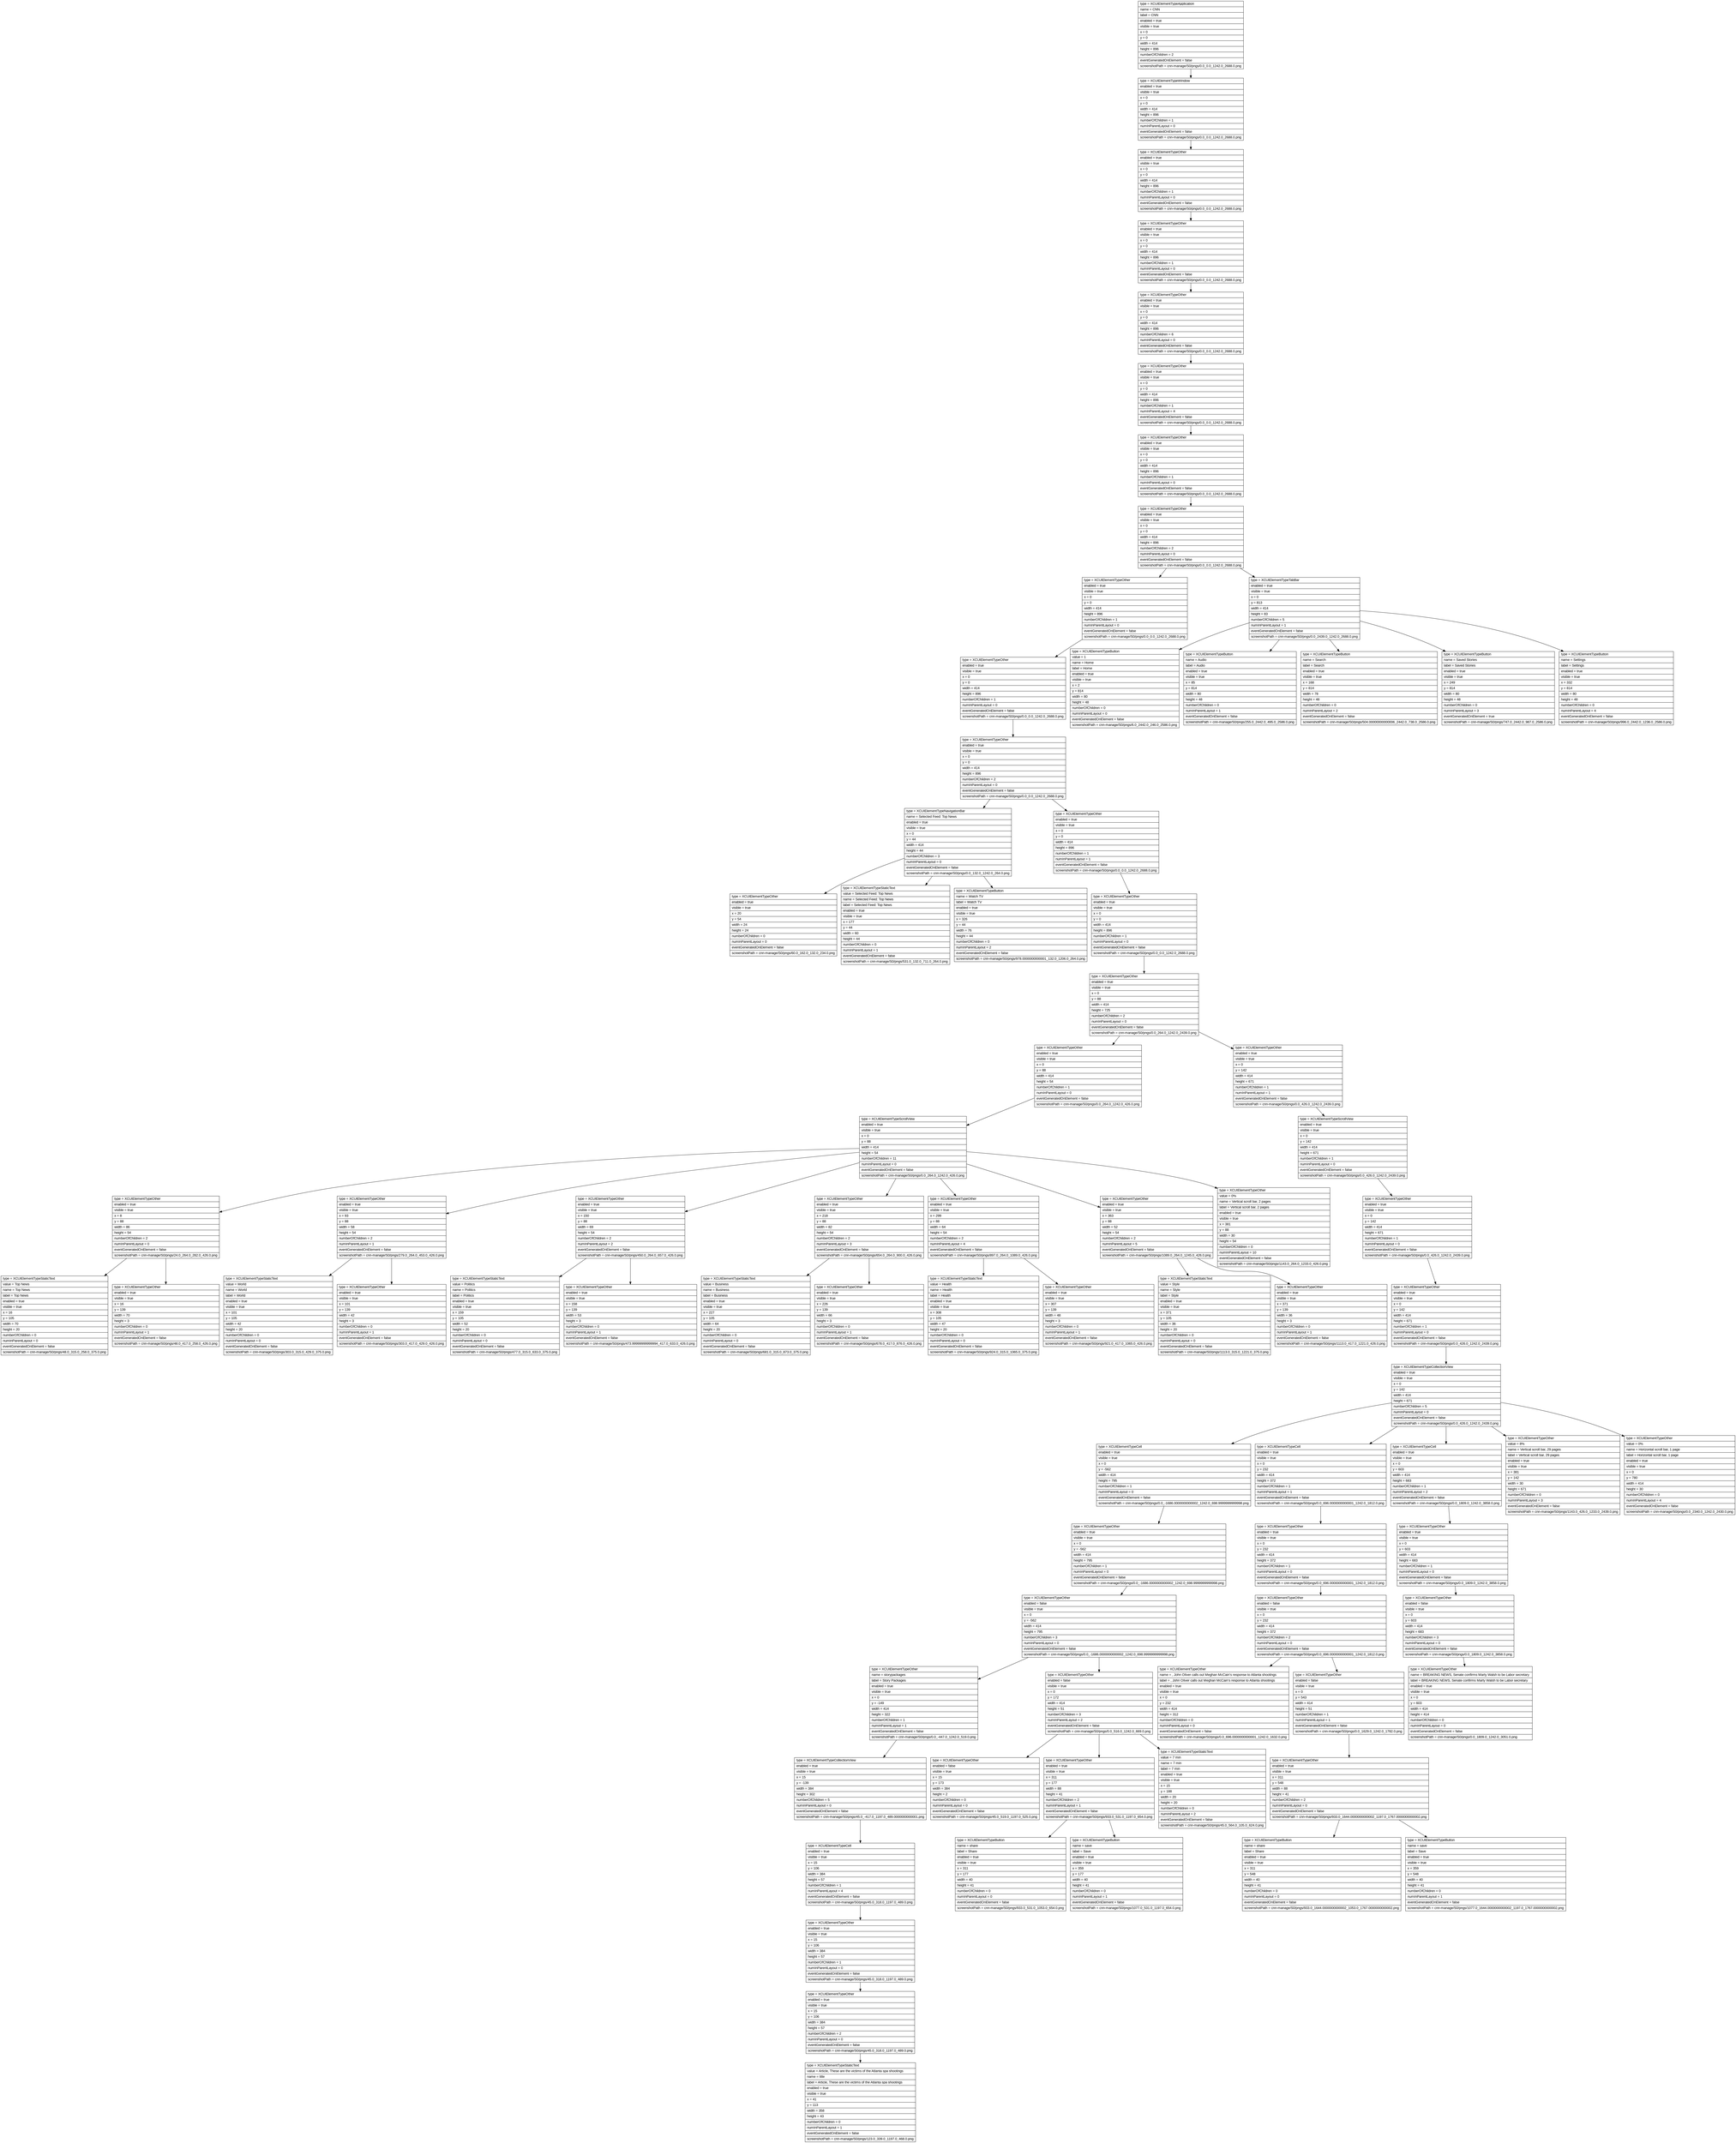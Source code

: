 digraph Layout {

	node [shape=record fontname=Arial];

	0	[label="{type = XCUIElementTypeApplication\l|name = CNN\l|label = CNN\l|enabled = true\l|visible = true\l|x = 0\l|y = 0\l|width = 414\l|height = 896\l|numberOfChildren = 2\l|eventGeneratedOnElement = false \l|screenshotPath = cnn-manage/S0/pngs/0.0_0.0_1242.0_2688.0.png\l}"]
	1	[label="{type = XCUIElementTypeWindow\l|enabled = true\l|visible = true\l|x = 0\l|y = 0\l|width = 414\l|height = 896\l|numberOfChildren = 1\l|numInParentLayout = 0\l|eventGeneratedOnElement = false \l|screenshotPath = cnn-manage/S0/pngs/0.0_0.0_1242.0_2688.0.png\l}"]
	2	[label="{type = XCUIElementTypeOther\l|enabled = true\l|visible = true\l|x = 0\l|y = 0\l|width = 414\l|height = 896\l|numberOfChildren = 1\l|numInParentLayout = 0\l|eventGeneratedOnElement = false \l|screenshotPath = cnn-manage/S0/pngs/0.0_0.0_1242.0_2688.0.png\l}"]
	3	[label="{type = XCUIElementTypeOther\l|enabled = true\l|visible = true\l|x = 0\l|y = 0\l|width = 414\l|height = 896\l|numberOfChildren = 1\l|numInParentLayout = 0\l|eventGeneratedOnElement = false \l|screenshotPath = cnn-manage/S0/pngs/0.0_0.0_1242.0_2688.0.png\l}"]
	4	[label="{type = XCUIElementTypeOther\l|enabled = true\l|visible = true\l|x = 0\l|y = 0\l|width = 414\l|height = 896\l|numberOfChildren = 6\l|numInParentLayout = 0\l|eventGeneratedOnElement = false \l|screenshotPath = cnn-manage/S0/pngs/0.0_0.0_1242.0_2688.0.png\l}"]
	5	[label="{type = XCUIElementTypeOther\l|enabled = true\l|visible = true\l|x = 0\l|y = 0\l|width = 414\l|height = 896\l|numberOfChildren = 1\l|numInParentLayout = 4\l|eventGeneratedOnElement = false \l|screenshotPath = cnn-manage/S0/pngs/0.0_0.0_1242.0_2688.0.png\l}"]
	6	[label="{type = XCUIElementTypeOther\l|enabled = true\l|visible = true\l|x = 0\l|y = 0\l|width = 414\l|height = 896\l|numberOfChildren = 1\l|numInParentLayout = 0\l|eventGeneratedOnElement = false \l|screenshotPath = cnn-manage/S0/pngs/0.0_0.0_1242.0_2688.0.png\l}"]
	7	[label="{type = XCUIElementTypeOther\l|enabled = true\l|visible = true\l|x = 0\l|y = 0\l|width = 414\l|height = 896\l|numberOfChildren = 2\l|numInParentLayout = 0\l|eventGeneratedOnElement = false \l|screenshotPath = cnn-manage/S0/pngs/0.0_0.0_1242.0_2688.0.png\l}"]
	8	[label="{type = XCUIElementTypeOther\l|enabled = true\l|visible = true\l|x = 0\l|y = 0\l|width = 414\l|height = 896\l|numberOfChildren = 1\l|numInParentLayout = 0\l|eventGeneratedOnElement = false \l|screenshotPath = cnn-manage/S0/pngs/0.0_0.0_1242.0_2688.0.png\l}"]
	9	[label="{type = XCUIElementTypeTabBar\l|enabled = true\l|visible = true\l|x = 0\l|y = 813\l|width = 414\l|height = 83\l|numberOfChildren = 5\l|numInParentLayout = 1\l|eventGeneratedOnElement = false \l|screenshotPath = cnn-manage/S0/pngs/0.0_2439.0_1242.0_2688.0.png\l}"]
	10	[label="{type = XCUIElementTypeOther\l|enabled = true\l|visible = true\l|x = 0\l|y = 0\l|width = 414\l|height = 896\l|numberOfChildren = 1\l|numInParentLayout = 0\l|eventGeneratedOnElement = false \l|screenshotPath = cnn-manage/S0/pngs/0.0_0.0_1242.0_2688.0.png\l}"]
	11	[label="{type = XCUIElementTypeButton\l|value = 1\l|name = Home\l|label = Home\l|enabled = true\l|visible = true\l|x = 2\l|y = 814\l|width = 80\l|height = 48\l|numberOfChildren = 0\l|numInParentLayout = 0\l|eventGeneratedOnElement = false \l|screenshotPath = cnn-manage/S0/pngs/6.0_2442.0_246.0_2586.0.png\l}"]
	12	[label="{type = XCUIElementTypeButton\l|name = Audio\l|label = Audio\l|enabled = true\l|visible = true\l|x = 85\l|y = 814\l|width = 80\l|height = 48\l|numberOfChildren = 0\l|numInParentLayout = 1\l|eventGeneratedOnElement = false \l|screenshotPath = cnn-manage/S0/pngs/255.0_2442.0_495.0_2586.0.png\l}"]
	13	[label="{type = XCUIElementTypeButton\l|name = Search\l|label = Search\l|enabled = true\l|visible = true\l|x = 168\l|y = 814\l|width = 78\l|height = 48\l|numberOfChildren = 0\l|numInParentLayout = 2\l|eventGeneratedOnElement = false \l|screenshotPath = cnn-manage/S0/pngs/504.00000000000006_2442.0_738.0_2586.0.png\l}"]
	14	[label="{type = XCUIElementTypeButton\l|name = Saved Stories\l|label = Saved Stories\l|enabled = true\l|visible = true\l|x = 249\l|y = 814\l|width = 80\l|height = 48\l|numberOfChildren = 0\l|numInParentLayout = 3\l|eventGeneratedOnElement = true \l|screenshotPath = cnn-manage/S0/pngs/747.0_2442.0_987.0_2586.0.png\l}"]
	15	[label="{type = XCUIElementTypeButton\l|name = Settings\l|label = Settings\l|enabled = true\l|visible = true\l|x = 332\l|y = 814\l|width = 80\l|height = 48\l|numberOfChildren = 0\l|numInParentLayout = 4\l|eventGeneratedOnElement = false \l|screenshotPath = cnn-manage/S0/pngs/996.0_2442.0_1236.0_2586.0.png\l}"]
	16	[label="{type = XCUIElementTypeOther\l|enabled = true\l|visible = true\l|x = 0\l|y = 0\l|width = 414\l|height = 896\l|numberOfChildren = 2\l|numInParentLayout = 0\l|eventGeneratedOnElement = false \l|screenshotPath = cnn-manage/S0/pngs/0.0_0.0_1242.0_2688.0.png\l}"]
	17	[label="{type = XCUIElementTypeNavigationBar\l|name = Selected Feed: Top News\l|enabled = true\l|visible = true\l|x = 0\l|y = 44\l|width = 414\l|height = 44\l|numberOfChildren = 3\l|numInParentLayout = 0\l|eventGeneratedOnElement = false \l|screenshotPath = cnn-manage/S0/pngs/0.0_132.0_1242.0_264.0.png\l}"]
	18	[label="{type = XCUIElementTypeOther\l|enabled = true\l|visible = true\l|x = 0\l|y = 0\l|width = 414\l|height = 896\l|numberOfChildren = 1\l|numInParentLayout = 1\l|eventGeneratedOnElement = false \l|screenshotPath = cnn-manage/S0/pngs/0.0_0.0_1242.0_2688.0.png\l}"]
	19	[label="{type = XCUIElementTypeOther\l|enabled = true\l|visible = true\l|x = 20\l|y = 54\l|width = 24\l|height = 24\l|numberOfChildren = 0\l|numInParentLayout = 0\l|eventGeneratedOnElement = false \l|screenshotPath = cnn-manage/S0/pngs/60.0_162.0_132.0_234.0.png\l}"]
	20	[label="{type = XCUIElementTypeStaticText\l|value = Selected Feed: Top News\l|name = Selected Feed: Top News\l|label = Selected Feed: Top News\l|enabled = true\l|visible = true\l|x = 177\l|y = 44\l|width = 60\l|height = 44\l|numberOfChildren = 0\l|numInParentLayout = 1\l|eventGeneratedOnElement = false \l|screenshotPath = cnn-manage/S0/pngs/531.0_132.0_711.0_264.0.png\l}"]
	21	[label="{type = XCUIElementTypeButton\l|name = Watch TV\l|label = Watch TV\l|enabled = true\l|visible = true\l|x = 326\l|y = 44\l|width = 76\l|height = 44\l|numberOfChildren = 0\l|numInParentLayout = 2\l|eventGeneratedOnElement = false \l|screenshotPath = cnn-manage/S0/pngs/978.0000000000001_132.0_1206.0_264.0.png\l}"]
	22	[label="{type = XCUIElementTypeOther\l|enabled = true\l|visible = true\l|x = 0\l|y = 0\l|width = 414\l|height = 896\l|numberOfChildren = 1\l|numInParentLayout = 0\l|eventGeneratedOnElement = false \l|screenshotPath = cnn-manage/S0/pngs/0.0_0.0_1242.0_2688.0.png\l}"]
	23	[label="{type = XCUIElementTypeOther\l|enabled = true\l|visible = true\l|x = 0\l|y = 88\l|width = 414\l|height = 725\l|numberOfChildren = 2\l|numInParentLayout = 0\l|eventGeneratedOnElement = false \l|screenshotPath = cnn-manage/S0/pngs/0.0_264.0_1242.0_2439.0.png\l}"]
	24	[label="{type = XCUIElementTypeOther\l|enabled = true\l|visible = true\l|x = 0\l|y = 88\l|width = 414\l|height = 54\l|numberOfChildren = 1\l|numInParentLayout = 0\l|eventGeneratedOnElement = false \l|screenshotPath = cnn-manage/S0/pngs/0.0_264.0_1242.0_426.0.png\l}"]
	25	[label="{type = XCUIElementTypeOther\l|enabled = true\l|visible = true\l|x = 0\l|y = 142\l|width = 414\l|height = 671\l|numberOfChildren = 1\l|numInParentLayout = 1\l|eventGeneratedOnElement = false \l|screenshotPath = cnn-manage/S0/pngs/0.0_426.0_1242.0_2439.0.png\l}"]
	26	[label="{type = XCUIElementTypeScrollView\l|enabled = true\l|visible = true\l|x = 0\l|y = 88\l|width = 414\l|height = 54\l|numberOfChildren = 11\l|numInParentLayout = 0\l|eventGeneratedOnElement = false \l|screenshotPath = cnn-manage/S0/pngs/0.0_264.0_1242.0_426.0.png\l}"]
	27	[label="{type = XCUIElementTypeScrollView\l|enabled = true\l|visible = true\l|x = 0\l|y = 142\l|width = 414\l|height = 671\l|numberOfChildren = 1\l|numInParentLayout = 0\l|eventGeneratedOnElement = false \l|screenshotPath = cnn-manage/S0/pngs/0.0_426.0_1242.0_2439.0.png\l}"]
	28	[label="{type = XCUIElementTypeOther\l|enabled = true\l|visible = true\l|x = 8\l|y = 88\l|width = 86\l|height = 54\l|numberOfChildren = 2\l|numInParentLayout = 0\l|eventGeneratedOnElement = false \l|screenshotPath = cnn-manage/S0/pngs/24.0_264.0_282.0_426.0.png\l}"]
	29	[label="{type = XCUIElementTypeOther\l|enabled = true\l|visible = true\l|x = 93\l|y = 88\l|width = 58\l|height = 54\l|numberOfChildren = 2\l|numInParentLayout = 1\l|eventGeneratedOnElement = false \l|screenshotPath = cnn-manage/S0/pngs/279.0_264.0_453.0_426.0.png\l}"]
	30	[label="{type = XCUIElementTypeOther\l|enabled = true\l|visible = true\l|x = 150\l|y = 88\l|width = 69\l|height = 54\l|numberOfChildren = 2\l|numInParentLayout = 2\l|eventGeneratedOnElement = false \l|screenshotPath = cnn-manage/S0/pngs/450.0_264.0_657.0_426.0.png\l}"]
	31	[label="{type = XCUIElementTypeOther\l|enabled = true\l|visible = true\l|x = 218\l|y = 88\l|width = 82\l|height = 54\l|numberOfChildren = 2\l|numInParentLayout = 3\l|eventGeneratedOnElement = false \l|screenshotPath = cnn-manage/S0/pngs/654.0_264.0_900.0_426.0.png\l}"]
	32	[label="{type = XCUIElementTypeOther\l|enabled = true\l|visible = true\l|x = 299\l|y = 88\l|width = 64\l|height = 54\l|numberOfChildren = 2\l|numInParentLayout = 4\l|eventGeneratedOnElement = false \l|screenshotPath = cnn-manage/S0/pngs/897.0_264.0_1089.0_426.0.png\l}"]
	33	[label="{type = XCUIElementTypeOther\l|enabled = true\l|visible = true\l|x = 363\l|y = 88\l|width = 52\l|height = 54\l|numberOfChildren = 2\l|numInParentLayout = 5\l|eventGeneratedOnElement = false \l|screenshotPath = cnn-manage/S0/pngs/1089.0_264.0_1245.0_426.0.png\l}"]
	34	[label="{type = XCUIElementTypeOther\l|value = 0%\l|name = Vertical scroll bar, 2 pages\l|label = Vertical scroll bar, 2 pages\l|enabled = true\l|visible = true\l|x = 381\l|y = 88\l|width = 30\l|height = 54\l|numberOfChildren = 0\l|numInParentLayout = 10\l|eventGeneratedOnElement = false \l|screenshotPath = cnn-manage/S0/pngs/1143.0_264.0_1233.0_426.0.png\l}"]
	35	[label="{type = XCUIElementTypeOther\l|enabled = true\l|visible = true\l|x = 0\l|y = 142\l|width = 414\l|height = 671\l|numberOfChildren = 1\l|numInParentLayout = 0\l|eventGeneratedOnElement = false \l|screenshotPath = cnn-manage/S0/pngs/0.0_426.0_1242.0_2439.0.png\l}"]
	36	[label="{type = XCUIElementTypeStaticText\l|value = Top News\l|name = Top News\l|label = Top News\l|enabled = true\l|visible = true\l|x = 16\l|y = 105\l|width = 70\l|height = 20\l|numberOfChildren = 0\l|numInParentLayout = 0\l|eventGeneratedOnElement = false \l|screenshotPath = cnn-manage/S0/pngs/48.0_315.0_258.0_375.0.png\l}"]
	37	[label="{type = XCUIElementTypeOther\l|enabled = true\l|visible = true\l|x = 16\l|y = 139\l|width = 70\l|height = 3\l|numberOfChildren = 0\l|numInParentLayout = 1\l|eventGeneratedOnElement = false \l|screenshotPath = cnn-manage/S0/pngs/48.0_417.0_258.0_426.0.png\l}"]
	38	[label="{type = XCUIElementTypeStaticText\l|value = World\l|name = World\l|label = World\l|enabled = true\l|visible = true\l|x = 101\l|y = 105\l|width = 42\l|height = 20\l|numberOfChildren = 0\l|numInParentLayout = 0\l|eventGeneratedOnElement = false \l|screenshotPath = cnn-manage/S0/pngs/303.0_315.0_429.0_375.0.png\l}"]
	39	[label="{type = XCUIElementTypeOther\l|enabled = true\l|visible = true\l|x = 101\l|y = 139\l|width = 42\l|height = 3\l|numberOfChildren = 0\l|numInParentLayout = 1\l|eventGeneratedOnElement = false \l|screenshotPath = cnn-manage/S0/pngs/303.0_417.0_429.0_426.0.png\l}"]
	40	[label="{type = XCUIElementTypeStaticText\l|value = Politics\l|name = Politics\l|label = Politics\l|enabled = true\l|visible = true\l|x = 159\l|y = 105\l|width = 52\l|height = 20\l|numberOfChildren = 0\l|numInParentLayout = 0\l|eventGeneratedOnElement = false \l|screenshotPath = cnn-manage/S0/pngs/477.0_315.0_633.0_375.0.png\l}"]
	41	[label="{type = XCUIElementTypeOther\l|enabled = true\l|visible = true\l|x = 158\l|y = 139\l|width = 53\l|height = 3\l|numberOfChildren = 0\l|numInParentLayout = 1\l|eventGeneratedOnElement = false \l|screenshotPath = cnn-manage/S0/pngs/473.99999999999994_417.0_633.0_426.0.png\l}"]
	42	[label="{type = XCUIElementTypeStaticText\l|value = Business\l|name = Business\l|label = Business\l|enabled = true\l|visible = true\l|x = 227\l|y = 105\l|width = 64\l|height = 20\l|numberOfChildren = 0\l|numInParentLayout = 0\l|eventGeneratedOnElement = false \l|screenshotPath = cnn-manage/S0/pngs/681.0_315.0_873.0_375.0.png\l}"]
	43	[label="{type = XCUIElementTypeOther\l|enabled = true\l|visible = true\l|x = 226\l|y = 139\l|width = 66\l|height = 3\l|numberOfChildren = 0\l|numInParentLayout = 1\l|eventGeneratedOnElement = false \l|screenshotPath = cnn-manage/S0/pngs/678.0_417.0_876.0_426.0.png\l}"]
	44	[label="{type = XCUIElementTypeStaticText\l|value = Health\l|name = Health\l|label = Health\l|enabled = true\l|visible = true\l|x = 308\l|y = 105\l|width = 47\l|height = 20\l|numberOfChildren = 0\l|numInParentLayout = 0\l|eventGeneratedOnElement = false \l|screenshotPath = cnn-manage/S0/pngs/924.0_315.0_1065.0_375.0.png\l}"]
	45	[label="{type = XCUIElementTypeOther\l|enabled = true\l|visible = true\l|x = 307\l|y = 139\l|width = 48\l|height = 3\l|numberOfChildren = 0\l|numInParentLayout = 1\l|eventGeneratedOnElement = false \l|screenshotPath = cnn-manage/S0/pngs/921.0_417.0_1065.0_426.0.png\l}"]
	46	[label="{type = XCUIElementTypeStaticText\l|value = Style\l|name = Style\l|label = Style\l|enabled = true\l|visible = true\l|x = 371\l|y = 105\l|width = 36\l|height = 20\l|numberOfChildren = 0\l|numInParentLayout = 0\l|eventGeneratedOnElement = false \l|screenshotPath = cnn-manage/S0/pngs/1113.0_315.0_1221.0_375.0.png\l}"]
	47	[label="{type = XCUIElementTypeOther\l|enabled = true\l|visible = true\l|x = 371\l|y = 139\l|width = 36\l|height = 3\l|numberOfChildren = 0\l|numInParentLayout = 1\l|eventGeneratedOnElement = false \l|screenshotPath = cnn-manage/S0/pngs/1113.0_417.0_1221.0_426.0.png\l}"]
	48	[label="{type = XCUIElementTypeOther\l|enabled = true\l|visible = true\l|x = 0\l|y = 142\l|width = 414\l|height = 671\l|numberOfChildren = 1\l|numInParentLayout = 0\l|eventGeneratedOnElement = false \l|screenshotPath = cnn-manage/S0/pngs/0.0_426.0_1242.0_2439.0.png\l}"]
	49	[label="{type = XCUIElementTypeCollectionView\l|enabled = true\l|visible = true\l|x = 0\l|y = 142\l|width = 414\l|height = 671\l|numberOfChildren = 5\l|numInParentLayout = 0\l|eventGeneratedOnElement = false \l|screenshotPath = cnn-manage/S0/pngs/0.0_426.0_1242.0_2439.0.png\l}"]
	50	[label="{type = XCUIElementTypeCell\l|enabled = true\l|visible = true\l|x = 0\l|y = -562\l|width = 414\l|height = 795\l|numberOfChildren = 1\l|numInParentLayout = 0\l|eventGeneratedOnElement = false \l|screenshotPath = cnn-manage/S0/pngs/0.0_-1686.0000000000002_1242.0_698.9999999999998.png\l}"]
	51	[label="{type = XCUIElementTypeCell\l|enabled = true\l|visible = true\l|x = 0\l|y = 232\l|width = 414\l|height = 372\l|numberOfChildren = 1\l|numInParentLayout = 1\l|eventGeneratedOnElement = false \l|screenshotPath = cnn-manage/S0/pngs/0.0_696.0000000000001_1242.0_1812.0.png\l}"]
	52	[label="{type = XCUIElementTypeCell\l|enabled = true\l|visible = true\l|x = 0\l|y = 603\l|width = 414\l|height = 683\l|numberOfChildren = 1\l|numInParentLayout = 2\l|eventGeneratedOnElement = false \l|screenshotPath = cnn-manage/S0/pngs/0.0_1809.0_1242.0_3858.0.png\l}"]
	53	[label="{type = XCUIElementTypeOther\l|value = 8%\l|name = Vertical scroll bar, 29 pages\l|label = Vertical scroll bar, 29 pages\l|enabled = true\l|visible = true\l|x = 381\l|y = 142\l|width = 30\l|height = 671\l|numberOfChildren = 0\l|numInParentLayout = 3\l|eventGeneratedOnElement = false \l|screenshotPath = cnn-manage/S0/pngs/1143.0_426.0_1233.0_2439.0.png\l}"]
	54	[label="{type = XCUIElementTypeOther\l|value = 0%\l|name = Horizontal scroll bar, 1 page\l|label = Horizontal scroll bar, 1 page\l|enabled = true\l|visible = true\l|x = 0\l|y = 780\l|width = 414\l|height = 30\l|numberOfChildren = 0\l|numInParentLayout = 4\l|eventGeneratedOnElement = false \l|screenshotPath = cnn-manage/S0/pngs/0.0_2340.0_1242.0_2430.0.png\l}"]
	55	[label="{type = XCUIElementTypeOther\l|enabled = true\l|visible = true\l|x = 0\l|y = -562\l|width = 414\l|height = 795\l|numberOfChildren = 1\l|numInParentLayout = 0\l|eventGeneratedOnElement = false \l|screenshotPath = cnn-manage/S0/pngs/0.0_-1686.0000000000002_1242.0_698.9999999999998.png\l}"]
	56	[label="{type = XCUIElementTypeOther\l|enabled = true\l|visible = true\l|x = 0\l|y = 232\l|width = 414\l|height = 372\l|numberOfChildren = 1\l|numInParentLayout = 0\l|eventGeneratedOnElement = false \l|screenshotPath = cnn-manage/S0/pngs/0.0_696.0000000000001_1242.0_1812.0.png\l}"]
	57	[label="{type = XCUIElementTypeOther\l|enabled = true\l|visible = true\l|x = 0\l|y = 603\l|width = 414\l|height = 683\l|numberOfChildren = 1\l|numInParentLayout = 0\l|eventGeneratedOnElement = false \l|screenshotPath = cnn-manage/S0/pngs/0.0_1809.0_1242.0_3858.0.png\l}"]
	58	[label="{type = XCUIElementTypeOther\l|enabled = false\l|visible = true\l|x = 0\l|y = -562\l|width = 414\l|height = 795\l|numberOfChildren = 3\l|numInParentLayout = 0\l|eventGeneratedOnElement = false \l|screenshotPath = cnn-manage/S0/pngs/0.0_-1686.0000000000002_1242.0_698.9999999999998.png\l}"]
	59	[label="{type = XCUIElementTypeOther\l|enabled = false\l|visible = true\l|x = 0\l|y = 232\l|width = 414\l|height = 372\l|numberOfChildren = 2\l|numInParentLayout = 0\l|eventGeneratedOnElement = false \l|screenshotPath = cnn-manage/S0/pngs/0.0_696.0000000000001_1242.0_1812.0.png\l}"]
	60	[label="{type = XCUIElementTypeOther\l|enabled = false\l|visible = true\l|x = 0\l|y = 603\l|width = 414\l|height = 683\l|numberOfChildren = 3\l|numInParentLayout = 0\l|eventGeneratedOnElement = false \l|screenshotPath = cnn-manage/S0/pngs/0.0_1809.0_1242.0_3858.0.png\l}"]
	61	[label="{type = XCUIElementTypeOther\l|name = storypackages\l|label = Story Packages\l|enabled = true\l|visible = true\l|x = 0\l|y = -149\l|width = 414\l|height = 322\l|numberOfChildren = 1\l|numInParentLayout = 1\l|eventGeneratedOnElement = false \l|screenshotPath = cnn-manage/S0/pngs/0.0_-447.0_1242.0_519.0.png\l}"]
	62	[label="{type = XCUIElementTypeOther\l|enabled = false\l|visible = true\l|x = 0\l|y = 172\l|width = 414\l|height = 51\l|numberOfChildren = 3\l|numInParentLayout = 2\l|eventGeneratedOnElement = false \l|screenshotPath = cnn-manage/S0/pngs/0.0_516.0_1242.0_669.0.png\l}"]
	63	[label="{type = XCUIElementTypeOther\l|name = , John Oliver calls out Meghan McCain's response to Atlanta shootings\l|label = , John Oliver calls out Meghan McCain's response to Atlanta shootings\l|enabled = true\l|visible = true\l|x = 0\l|y = 232\l|width = 414\l|height = 312\l|numberOfChildren = 0\l|numInParentLayout = 0\l|eventGeneratedOnElement = false \l|screenshotPath = cnn-manage/S0/pngs/0.0_696.0000000000001_1242.0_1632.0.png\l}"]
	64	[label="{type = XCUIElementTypeOther\l|enabled = false\l|visible = true\l|x = 0\l|y = 543\l|width = 414\l|height = 51\l|numberOfChildren = 1\l|numInParentLayout = 1\l|eventGeneratedOnElement = false \l|screenshotPath = cnn-manage/S0/pngs/0.0_1629.0_1242.0_1782.0.png\l}"]
	65	[label="{type = XCUIElementTypeOther\l|name = BREAKING NEWS, Senate confirms Marty Walsh to be Labor secretary \l|label = BREAKING NEWS, Senate confirms Marty Walsh to be Labor secretary \l|enabled = true\l|visible = true\l|x = 0\l|y = 603\l|width = 414\l|height = 414\l|numberOfChildren = 0\l|numInParentLayout = 0\l|eventGeneratedOnElement = false \l|screenshotPath = cnn-manage/S0/pngs/0.0_1809.0_1242.0_3051.0.png\l}"]
	66	[label="{type = XCUIElementTypeCollectionView\l|enabled = true\l|visible = true\l|x = 15\l|y = -139\l|width = 384\l|height = 302\l|numberOfChildren = 5\l|numInParentLayout = 0\l|eventGeneratedOnElement = false \l|screenshotPath = cnn-manage/S0/pngs/45.0_-417.0_1197.0_489.0000000000001.png\l}"]
	67	[label="{type = XCUIElementTypeOther\l|enabled = false\l|visible = true\l|x = 15\l|y = 173\l|width = 384\l|height = 2\l|numberOfChildren = 0\l|numInParentLayout = 0\l|eventGeneratedOnElement = false \l|screenshotPath = cnn-manage/S0/pngs/45.0_519.0_1197.0_525.0.png\l}"]
	68	[label="{type = XCUIElementTypeOther\l|enabled = true\l|visible = true\l|x = 311\l|y = 177\l|width = 88\l|height = 41\l|numberOfChildren = 2\l|numInParentLayout = 1\l|eventGeneratedOnElement = false \l|screenshotPath = cnn-manage/S0/pngs/933.0_531.0_1197.0_654.0.png\l}"]
	69	[label="{type = XCUIElementTypeStaticText\l|value = 7 min\l|name = 7 min\l|label = 7 min\l|enabled = true\l|visible = true\l|x = 15\l|y = 188\l|width = 20\l|height = 20\l|numberOfChildren = 0\l|numInParentLayout = 2\l|eventGeneratedOnElement = false \l|screenshotPath = cnn-manage/S0/pngs/45.0_564.0_105.0_624.0.png\l}"]
	70	[label="{type = XCUIElementTypeOther\l|enabled = true\l|visible = true\l|x = 311\l|y = 548\l|width = 88\l|height = 41\l|numberOfChildren = 2\l|numInParentLayout = 0\l|eventGeneratedOnElement = false \l|screenshotPath = cnn-manage/S0/pngs/933.0_1644.0000000000002_1197.0_1767.0000000000002.png\l}"]
	71	[label="{type = XCUIElementTypeCell\l|enabled = true\l|visible = true\l|x = 15\l|y = 106\l|width = 384\l|height = 57\l|numberOfChildren = 1\l|numInParentLayout = 4\l|eventGeneratedOnElement = false \l|screenshotPath = cnn-manage/S0/pngs/45.0_318.0_1197.0_489.0.png\l}"]
	72	[label="{type = XCUIElementTypeButton\l|name = share\l|label = Share\l|enabled = true\l|visible = true\l|x = 311\l|y = 177\l|width = 40\l|height = 41\l|numberOfChildren = 0\l|numInParentLayout = 0\l|eventGeneratedOnElement = false \l|screenshotPath = cnn-manage/S0/pngs/933.0_531.0_1053.0_654.0.png\l}"]
	73	[label="{type = XCUIElementTypeButton\l|name = save\l|label = Save\l|enabled = true\l|visible = true\l|x = 359\l|y = 177\l|width = 40\l|height = 41\l|numberOfChildren = 0\l|numInParentLayout = 1\l|eventGeneratedOnElement = false \l|screenshotPath = cnn-manage/S0/pngs/1077.0_531.0_1197.0_654.0.png\l}"]
	74	[label="{type = XCUIElementTypeButton\l|name = share\l|label = Share\l|enabled = true\l|visible = true\l|x = 311\l|y = 548\l|width = 40\l|height = 41\l|numberOfChildren = 0\l|numInParentLayout = 0\l|eventGeneratedOnElement = false \l|screenshotPath = cnn-manage/S0/pngs/933.0_1644.0000000000002_1053.0_1767.0000000000002.png\l}"]
	75	[label="{type = XCUIElementTypeButton\l|name = save\l|label = Save\l|enabled = true\l|visible = true\l|x = 359\l|y = 548\l|width = 40\l|height = 41\l|numberOfChildren = 0\l|numInParentLayout = 1\l|eventGeneratedOnElement = false \l|screenshotPath = cnn-manage/S0/pngs/1077.0_1644.0000000000002_1197.0_1767.0000000000002.png\l}"]
	76	[label="{type = XCUIElementTypeOther\l|enabled = true\l|visible = true\l|x = 15\l|y = 106\l|width = 384\l|height = 57\l|numberOfChildren = 1\l|numInParentLayout = 0\l|eventGeneratedOnElement = false \l|screenshotPath = cnn-manage/S0/pngs/45.0_318.0_1197.0_489.0.png\l}"]
	77	[label="{type = XCUIElementTypeOther\l|enabled = true\l|visible = true\l|x = 15\l|y = 106\l|width = 384\l|height = 57\l|numberOfChildren = 2\l|numInParentLayout = 0\l|eventGeneratedOnElement = false \l|screenshotPath = cnn-manage/S0/pngs/45.0_318.0_1197.0_489.0.png\l}"]
	78	[label="{type = XCUIElementTypeStaticText\l|value = Article, These are the victims of the Atlanta spa shootings\l|name = title\l|label = Article, These are the victims of the Atlanta spa shootings\l|enabled = true\l|visible = true\l|x = 41\l|y = 113\l|width = 358\l|height = 43\l|numberOfChildren = 0\l|numInParentLayout = 1\l|eventGeneratedOnElement = false \l|screenshotPath = cnn-manage/S0/pngs/123.0_339.0_1197.0_468.0.png\l}"]


	0 -> 1
	1 -> 2
	2 -> 3
	3 -> 4
	4 -> 5
	5 -> 6
	6 -> 7
	7 -> 8
	7 -> 9
	8 -> 10
	9 -> 11
	9 -> 12
	9 -> 13
	9 -> 14
	9 -> 15
	10 -> 16
	16 -> 17
	16 -> 18
	17 -> 19
	17 -> 20
	17 -> 21
	18 -> 22
	22 -> 23
	23 -> 24
	23 -> 25
	24 -> 26
	25 -> 27
	26 -> 28
	26 -> 29
	26 -> 30
	26 -> 31
	26 -> 32
	26 -> 33
	26 -> 34
	27 -> 35
	28 -> 36
	28 -> 37
	29 -> 38
	29 -> 39
	30 -> 40
	30 -> 41
	31 -> 42
	31 -> 43
	32 -> 44
	32 -> 45
	33 -> 46
	33 -> 47
	35 -> 48
	48 -> 49
	49 -> 50
	49 -> 51
	49 -> 52
	49 -> 53
	49 -> 54
	50 -> 55
	51 -> 56
	52 -> 57
	55 -> 58
	56 -> 59
	57 -> 60
	58 -> 61
	58 -> 62
	59 -> 63
	59 -> 64
	60 -> 65
	61 -> 66
	62 -> 67
	62 -> 68
	62 -> 69
	64 -> 70
	66 -> 71
	68 -> 72
	68 -> 73
	70 -> 74
	70 -> 75
	71 -> 76
	76 -> 77
	77 -> 78


}